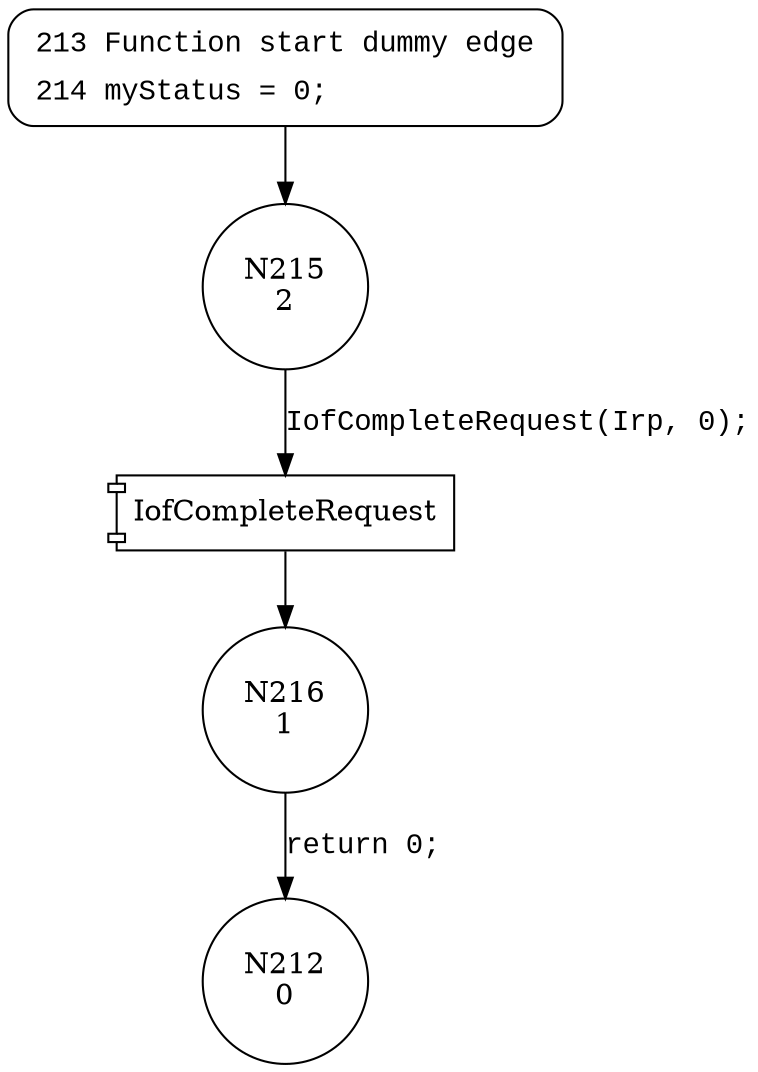 digraph DiskPerfCreate {
215 [shape="circle" label="N215\n2"]
216 [shape="circle" label="N216\n1"]
212 [shape="circle" label="N212\n0"]
213 [style="filled,bold" penwidth="1" fillcolor="white" fontname="Courier New" shape="Mrecord" label=<<table border="0" cellborder="0" cellpadding="3" bgcolor="white"><tr><td align="right">213</td><td align="left">Function start dummy edge</td></tr><tr><td align="right">214</td><td align="left">myStatus = 0;</td></tr></table>>]
213 -> 215[label=""]
100047 [shape="component" label="IofCompleteRequest"]
215 -> 100047 [label="IofCompleteRequest(Irp, 0);" fontname="Courier New"]
100047 -> 216 [label="" fontname="Courier New"]
216 -> 212 [label="return 0;" fontname="Courier New"]
}